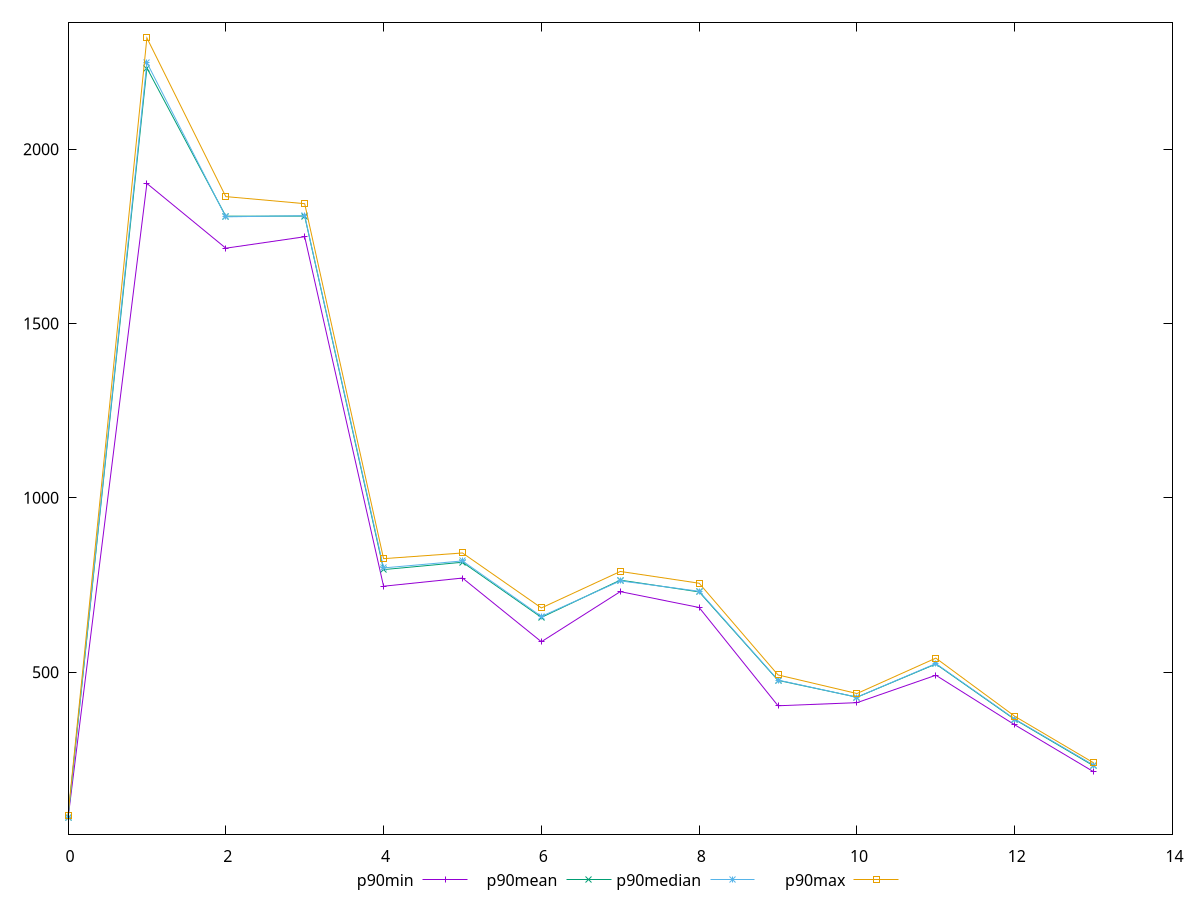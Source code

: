 reset
set terminal svg size 640, 520 enhanced background rgb 'white'
set output "reprap/mainthread-work-breakdown/progression/value.svg"

$p90Min <<EOF
0 80.164
1 1901.8560000000002
2 1716.1960000000008
3 1749.0479999999998
4 746.5239999999998
5 770.0079999999998
6 587.2280000000002
7 731.0800000000007
8 685.3880000000013
9 403.6120000000001
10 412.49599999999987
11 491.1840000000001
12 348.948
13 214.26399999999992
EOF

$p90Mean <<EOF
0 84.08555555555556
1 2233.0527999999854
2 1807.9723555555559
3 1808.2775555555554
4 794.2239111111114
5 815.3750222222224
6 657.0476444444448
7 764.0534666666671
8 730.1496888888895
9 476.41431111111143
10 428.15795555555553
11 523.4203555555553
12 364.2994666666668
13 231.1700888888888
EOF

$p90Median <<EOF
0 84.03200000000001
1 2248.305999999985
2 1806.1200000000003
3 1809.3840000000005
4 799.0740000000003
5 819.1000000000005
6 659.9320000000002
7 761.808
8 732.0780000000001
9 477.25000000000017
10 428.11800000000005
11 524.6219999999998
12 365.4620000000001
13 233.26399999999995
EOF

$p90Max <<EOF
0 88.37199999999999
1 2319.387999999964
2 1864.1839999999997
3 1843.8600000000001
4 825.6039999999998
5 841.9199999999997
6 684.2519999999998
7 788.8599999999997
8 755.0920000000003
9 492.01199999999994
10 438.70400000000006
11 540.3079999999999
12 373.4839999999999
13 239.87199999999996
EOF

set key outside below
set yrange [35.379520000000724:2364.1724799999633]

plot \
  $p90Min title "p90min" with linespoints, \
  $p90Mean title "p90mean" with linespoints, \
  $p90Median title "p90median" with linespoints, \
  $p90Max title "p90max" with linespoints, \


reset